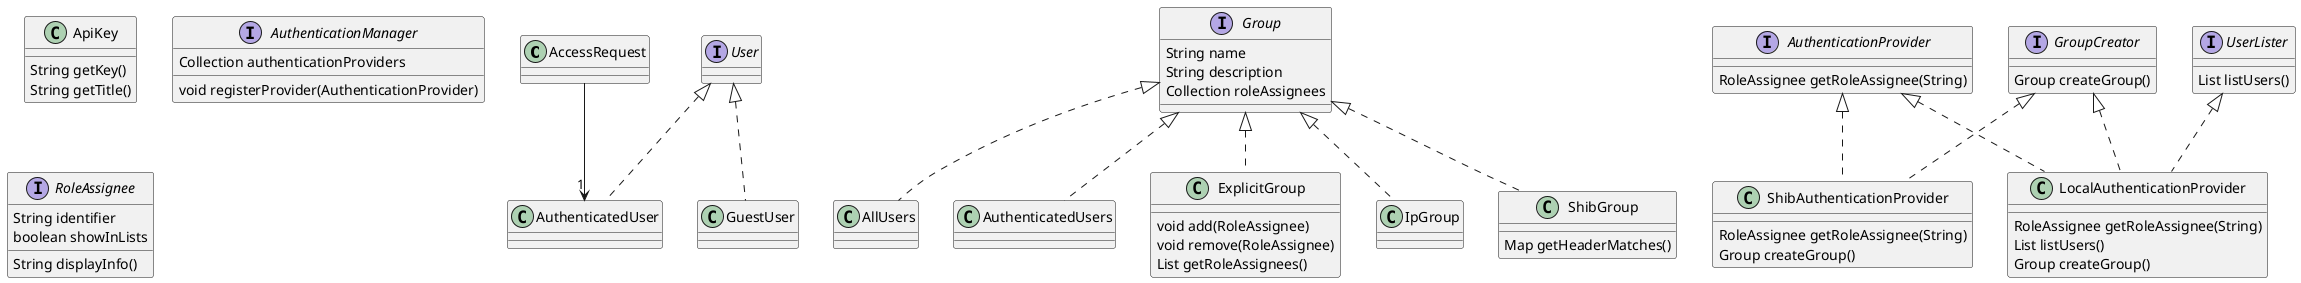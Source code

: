 @startuml

' definitions
' -----------

' package "edu.harvard.iq.dataverse.authorization"
class AccessRequest
class AllUsers
class ApiKey
class AuthenticatedUser
class AuthenticatedUsers
interface AuthenticationManager
interface AuthenticationProvider
class ExplicitGroup
interface Group
interface GroupCreator
class GuestUser
class IpGroup
class LocalAuthenticationProvider
interface RoleAssignee
class ShibAuthenticationProvider
class ShibGroup
interface User
interface UserLister
' end package

' content
' -------

' LocalAuthenticationProvider:
AuthenticationProvider <|.. LocalAuthenticationProvider
UserLister <|.. LocalAuthenticationProvider
GroupCreator <|.. LocalAuthenticationProvider
LocalAuthenticationProvider : RoleAssignee getRoleAssignee(String)
LocalAuthenticationProvider : List listUsers()
LocalAuthenticationProvider : Group createGroup()

' AllUsers:
Group <|.. AllUsers

' AuthenticationProvider:
AuthenticationProvider : RoleAssignee getRoleAssignee(String)

' ShibAuthenticationProvider:
AuthenticationProvider <|.. ShibAuthenticationProvider
GroupCreator <|.. ShibAuthenticationProvider
ShibAuthenticationProvider : RoleAssignee getRoleAssignee(String)
ShibAuthenticationProvider : Group createGroup()

' AuthenticationManager:
AuthenticationManager : Collection authenticationProviders
AuthenticationManager : void registerProvider(AuthenticationProvider)

' IpGroup:
Group <|.. IpGroup

' Group:
Group : String name
Group : String description
Group : Collection roleAssignees

' ApiKey:
ApiKey : String getKey()
ApiKey : String getTitle()

' GroupCreator:
GroupCreator : Group createGroup()

' AuthenticatedUsers:
Group <|.. AuthenticatedUsers

' ShibGroup:
Group <|.. ShibGroup
ShibGroup : Map getHeaderMatches()

' RoleAssignee:
RoleAssignee : String identifier
RoleAssignee : boolean showInLists
RoleAssignee : String displayInfo()

' AuthenticatedUser:
User <|.. AuthenticatedUser

' AccessRequest:
AccessRequest --> "1" AuthenticatedUser

' User:

' UserLister:
UserLister : List listUsers()

' ExplicitGroup:
Group <|.. ExplicitGroup
ExplicitGroup : void add(RoleAssignee)
ExplicitGroup : void remove(RoleAssignee)
ExplicitGroup : List getRoleAssignees()

' GuestUser:
User <|.. GuestUser

@enduml
